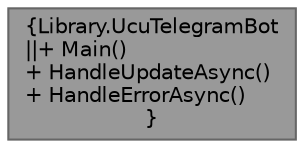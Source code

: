 digraph "Library.UcuTelegramBot"
{
 // INTERACTIVE_SVG=YES
 // LATEX_PDF_SIZE
  bgcolor="transparent";
  edge [fontname=Helvetica,fontsize=10,labelfontname=Helvetica,labelfontsize=10];
  node [fontname=Helvetica,fontsize=10,shape=box,height=0.2,width=0.4];
  Node1 [label="{Library.UcuTelegramBot\n||+ Main()\l+ HandleUpdateAsync()\l+ HandleErrorAsync()\l}",height=0.2,width=0.4,color="gray40", fillcolor="grey60", style="filled", fontcolor="black",tooltip="Un programa que implementa un bot de Telegram."];
}
